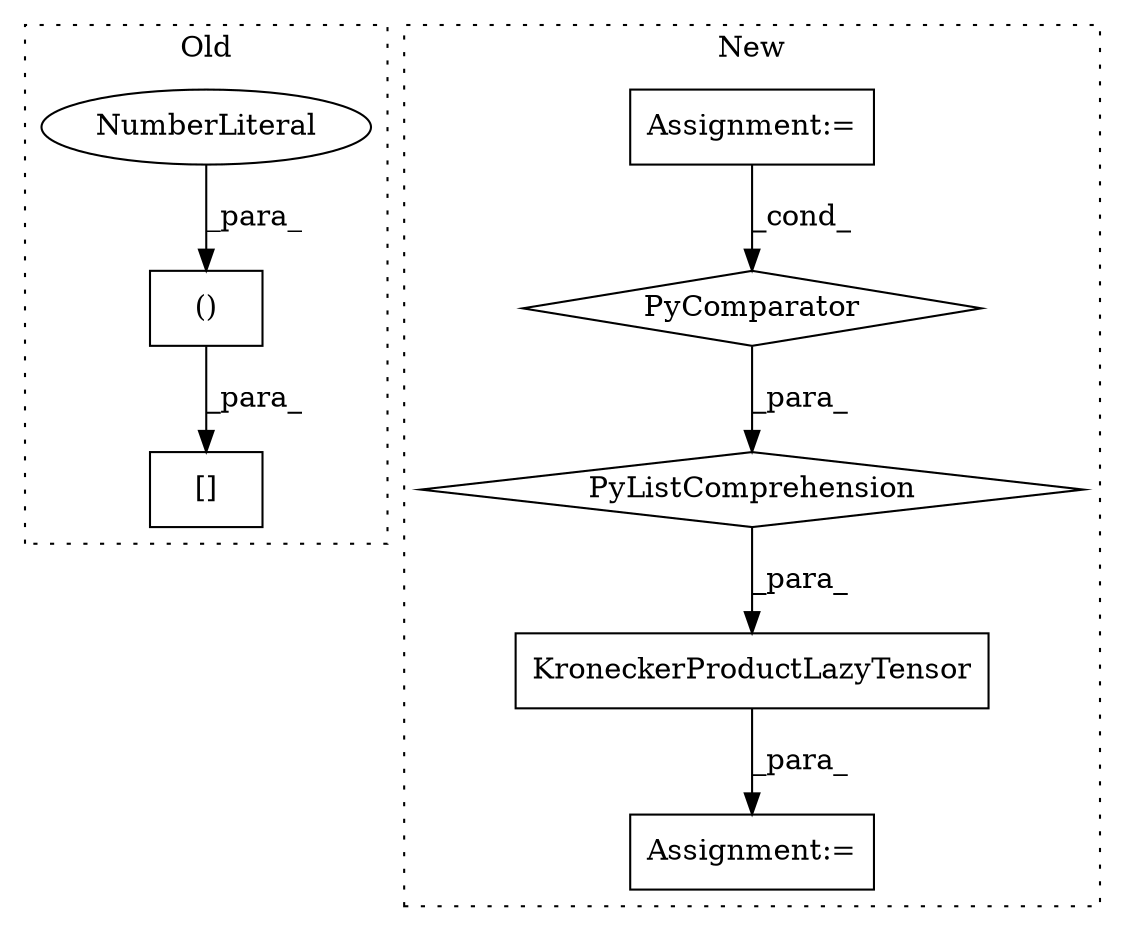 digraph G {
subgraph cluster0 {
1 [label="[]" a="2" s="6008,6046" l="23,2" shape="box"];
3 [label="()" a="106" s="6031" l="15" shape="box"];
4 [label="NumberLiteral" a="34" s="6045" l="1" shape="ellipse"];
label = "Old";
style="dotted";
}
subgraph cluster1 {
2 [label="KroneckerProductLazyTensor" a="32" s="2544,2701" l="38,-5" shape="box"];
5 [label="PyListComprehension" a="109" s="2582" l="119" shape="diamond"];
6 [label="PyComparator" a="113" s="2660" l="33" shape="diamond"];
7 [label="Assignment:=" a="7" s="2660" l="33" shape="box"];
8 [label="Assignment:=" a="7" s="2543" l="1" shape="box"];
label = "New";
style="dotted";
}
2 -> 8 [label="_para_"];
3 -> 1 [label="_para_"];
4 -> 3 [label="_para_"];
5 -> 2 [label="_para_"];
6 -> 5 [label="_para_"];
7 -> 6 [label="_cond_"];
}